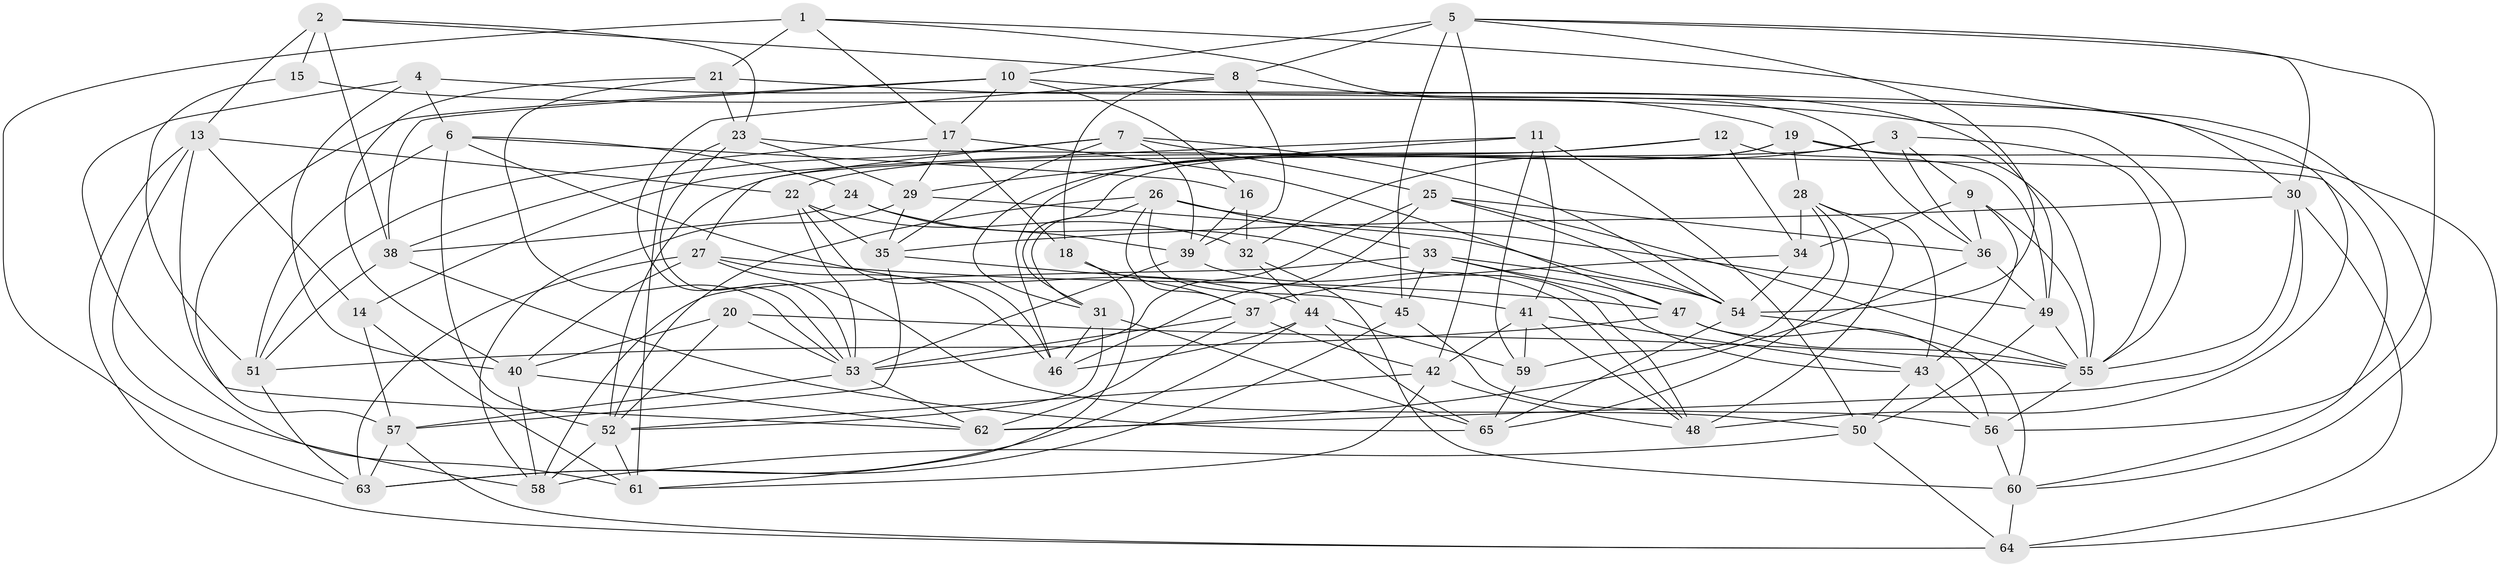 // original degree distribution, {4: 1.0}
// Generated by graph-tools (version 1.1) at 2025/27/03/09/25 03:27:00]
// undirected, 65 vertices, 188 edges
graph export_dot {
graph [start="1"]
  node [color=gray90,style=filled];
  1;
  2;
  3;
  4;
  5;
  6;
  7;
  8;
  9;
  10;
  11;
  12;
  13;
  14;
  15;
  16;
  17;
  18;
  19;
  20;
  21;
  22;
  23;
  24;
  25;
  26;
  27;
  28;
  29;
  30;
  31;
  32;
  33;
  34;
  35;
  36;
  37;
  38;
  39;
  40;
  41;
  42;
  43;
  44;
  45;
  46;
  47;
  48;
  49;
  50;
  51;
  52;
  53;
  54;
  55;
  56;
  57;
  58;
  59;
  60;
  61;
  62;
  63;
  64;
  65;
  1 -- 17 [weight=1.0];
  1 -- 21 [weight=2.0];
  1 -- 36 [weight=1.0];
  1 -- 48 [weight=1.0];
  1 -- 63 [weight=1.0];
  2 -- 8 [weight=1.0];
  2 -- 13 [weight=1.0];
  2 -- 15 [weight=2.0];
  2 -- 23 [weight=1.0];
  2 -- 38 [weight=1.0];
  3 -- 9 [weight=1.0];
  3 -- 32 [weight=2.0];
  3 -- 36 [weight=1.0];
  3 -- 52 [weight=1.0];
  3 -- 55 [weight=1.0];
  4 -- 6 [weight=1.0];
  4 -- 30 [weight=1.0];
  4 -- 40 [weight=1.0];
  4 -- 61 [weight=1.0];
  5 -- 8 [weight=1.0];
  5 -- 10 [weight=1.0];
  5 -- 30 [weight=1.0];
  5 -- 42 [weight=1.0];
  5 -- 45 [weight=2.0];
  5 -- 54 [weight=1.0];
  5 -- 56 [weight=1.0];
  6 -- 16 [weight=1.0];
  6 -- 24 [weight=1.0];
  6 -- 44 [weight=1.0];
  6 -- 51 [weight=1.0];
  6 -- 52 [weight=1.0];
  7 -- 25 [weight=1.0];
  7 -- 27 [weight=1.0];
  7 -- 35 [weight=1.0];
  7 -- 38 [weight=1.0];
  7 -- 39 [weight=1.0];
  7 -- 54 [weight=1.0];
  8 -- 18 [weight=1.0];
  8 -- 19 [weight=1.0];
  8 -- 39 [weight=1.0];
  8 -- 53 [weight=1.0];
  9 -- 34 [weight=2.0];
  9 -- 36 [weight=1.0];
  9 -- 43 [weight=1.0];
  9 -- 55 [weight=1.0];
  10 -- 16 [weight=1.0];
  10 -- 17 [weight=1.0];
  10 -- 38 [weight=1.0];
  10 -- 49 [weight=1.0];
  10 -- 57 [weight=1.0];
  11 -- 14 [weight=1.0];
  11 -- 29 [weight=1.0];
  11 -- 41 [weight=1.0];
  11 -- 50 [weight=1.0];
  11 -- 59 [weight=2.0];
  12 -- 22 [weight=1.0];
  12 -- 31 [weight=1.0];
  12 -- 34 [weight=1.0];
  12 -- 49 [weight=1.0];
  13 -- 14 [weight=1.0];
  13 -- 22 [weight=1.0];
  13 -- 58 [weight=1.0];
  13 -- 62 [weight=1.0];
  13 -- 64 [weight=1.0];
  14 -- 57 [weight=1.0];
  14 -- 61 [weight=1.0];
  15 -- 51 [weight=1.0];
  15 -- 55 [weight=1.0];
  16 -- 32 [weight=1.0];
  16 -- 39 [weight=1.0];
  17 -- 18 [weight=1.0];
  17 -- 29 [weight=1.0];
  17 -- 47 [weight=1.0];
  17 -- 51 [weight=1.0];
  18 -- 37 [weight=1.0];
  18 -- 61 [weight=1.0];
  19 -- 28 [weight=1.0];
  19 -- 31 [weight=1.0];
  19 -- 46 [weight=1.0];
  19 -- 55 [weight=1.0];
  19 -- 64 [weight=1.0];
  20 -- 40 [weight=1.0];
  20 -- 52 [weight=1.0];
  20 -- 53 [weight=1.0];
  20 -- 55 [weight=1.0];
  21 -- 23 [weight=1.0];
  21 -- 40 [weight=1.0];
  21 -- 53 [weight=1.0];
  21 -- 60 [weight=1.0];
  22 -- 32 [weight=1.0];
  22 -- 35 [weight=1.0];
  22 -- 46 [weight=1.0];
  22 -- 53 [weight=1.0];
  23 -- 29 [weight=1.0];
  23 -- 53 [weight=1.0];
  23 -- 60 [weight=1.0];
  23 -- 61 [weight=1.0];
  24 -- 38 [weight=1.0];
  24 -- 39 [weight=1.0];
  24 -- 48 [weight=1.0];
  25 -- 36 [weight=1.0];
  25 -- 46 [weight=1.0];
  25 -- 53 [weight=1.0];
  25 -- 54 [weight=1.0];
  25 -- 55 [weight=1.0];
  26 -- 31 [weight=1.0];
  26 -- 33 [weight=1.0];
  26 -- 37 [weight=1.0];
  26 -- 45 [weight=1.0];
  26 -- 49 [weight=1.0];
  26 -- 52 [weight=1.0];
  27 -- 40 [weight=1.0];
  27 -- 46 [weight=1.0];
  27 -- 47 [weight=1.0];
  27 -- 50 [weight=1.0];
  27 -- 63 [weight=1.0];
  28 -- 34 [weight=1.0];
  28 -- 43 [weight=1.0];
  28 -- 48 [weight=1.0];
  28 -- 59 [weight=1.0];
  28 -- 65 [weight=1.0];
  29 -- 35 [weight=1.0];
  29 -- 54 [weight=1.0];
  29 -- 58 [weight=1.0];
  30 -- 35 [weight=1.0];
  30 -- 55 [weight=1.0];
  30 -- 62 [weight=1.0];
  30 -- 64 [weight=1.0];
  31 -- 46 [weight=1.0];
  31 -- 52 [weight=1.0];
  31 -- 65 [weight=1.0];
  32 -- 44 [weight=1.0];
  32 -- 60 [weight=1.0];
  33 -- 43 [weight=1.0];
  33 -- 45 [weight=1.0];
  33 -- 47 [weight=1.0];
  33 -- 54 [weight=1.0];
  33 -- 58 [weight=1.0];
  34 -- 37 [weight=1.0];
  34 -- 54 [weight=1.0];
  35 -- 41 [weight=1.0];
  35 -- 57 [weight=1.0];
  36 -- 49 [weight=1.0];
  36 -- 62 [weight=1.0];
  37 -- 42 [weight=1.0];
  37 -- 53 [weight=1.0];
  37 -- 62 [weight=1.0];
  38 -- 51 [weight=1.0];
  38 -- 65 [weight=1.0];
  39 -- 48 [weight=1.0];
  39 -- 53 [weight=1.0];
  40 -- 58 [weight=1.0];
  40 -- 62 [weight=1.0];
  41 -- 42 [weight=1.0];
  41 -- 43 [weight=1.0];
  41 -- 48 [weight=1.0];
  41 -- 59 [weight=1.0];
  42 -- 48 [weight=1.0];
  42 -- 52 [weight=1.0];
  42 -- 61 [weight=1.0];
  43 -- 50 [weight=1.0];
  43 -- 56 [weight=1.0];
  44 -- 46 [weight=1.0];
  44 -- 59 [weight=1.0];
  44 -- 63 [weight=1.0];
  44 -- 65 [weight=1.0];
  45 -- 56 [weight=1.0];
  45 -- 63 [weight=1.0];
  47 -- 51 [weight=1.0];
  47 -- 55 [weight=1.0];
  47 -- 56 [weight=1.0];
  49 -- 50 [weight=1.0];
  49 -- 55 [weight=1.0];
  50 -- 58 [weight=1.0];
  50 -- 64 [weight=1.0];
  51 -- 63 [weight=1.0];
  52 -- 58 [weight=1.0];
  52 -- 61 [weight=1.0];
  53 -- 57 [weight=1.0];
  53 -- 62 [weight=1.0];
  54 -- 60 [weight=1.0];
  54 -- 65 [weight=1.0];
  55 -- 56 [weight=1.0];
  56 -- 60 [weight=1.0];
  57 -- 63 [weight=1.0];
  57 -- 64 [weight=1.0];
  59 -- 65 [weight=1.0];
  60 -- 64 [weight=1.0];
}

